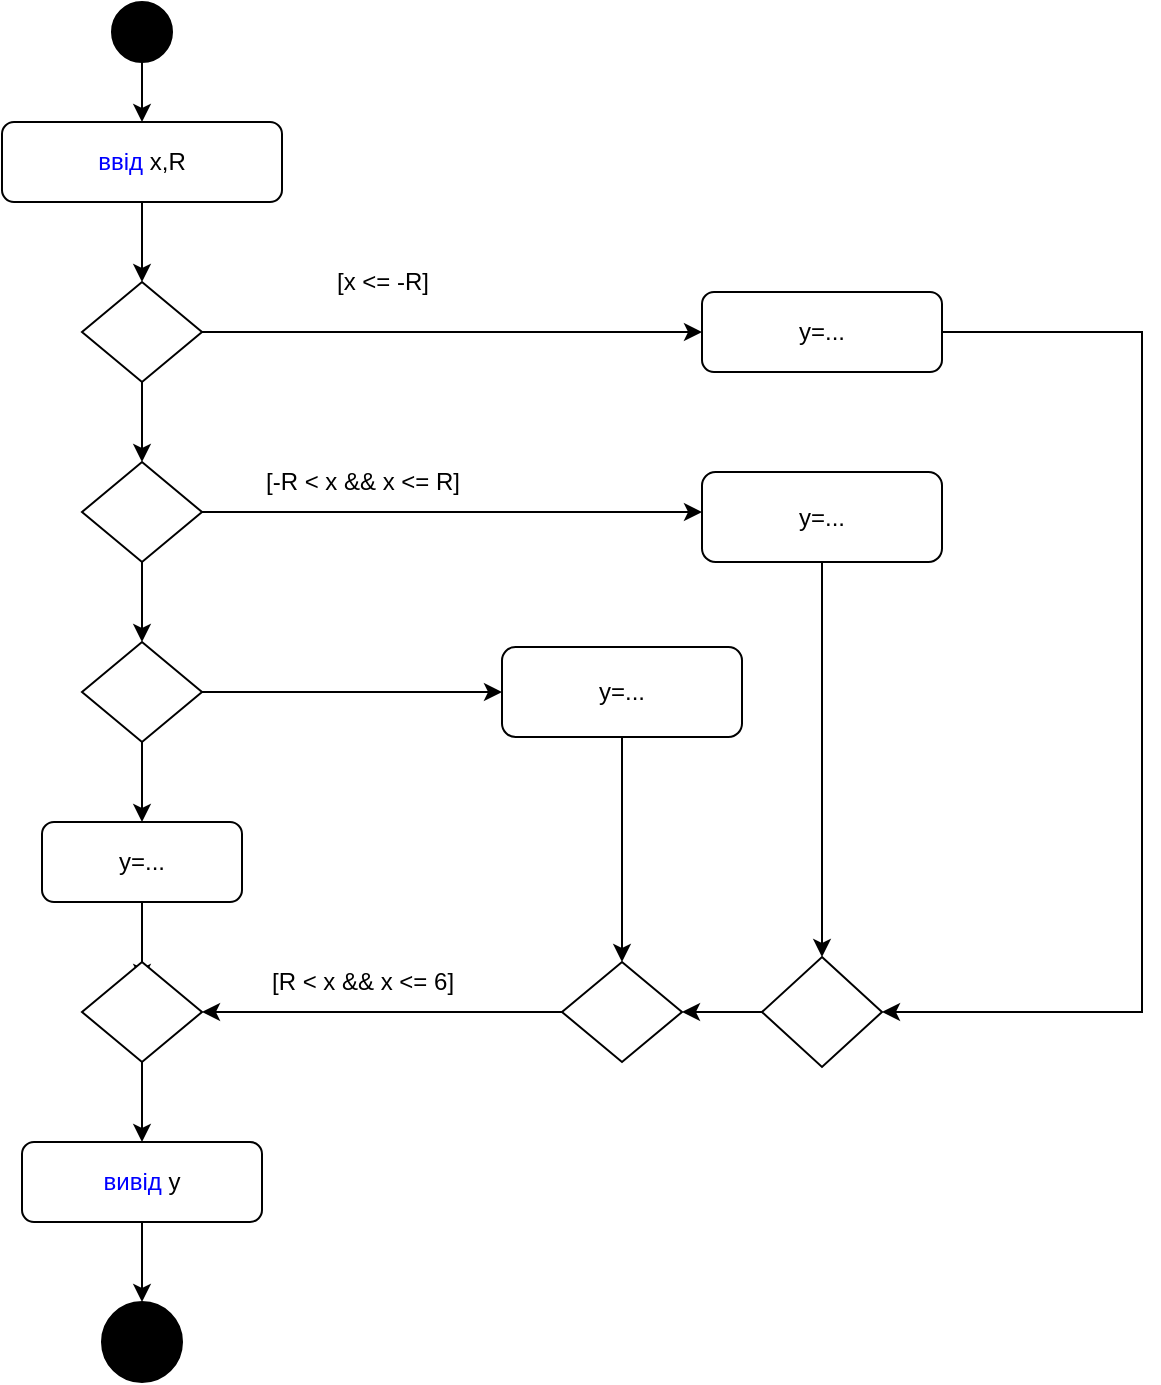 <mxfile version="13.7.9" type="device"><diagram id="N7ki5NSHRTICfG7zrACu" name="Сторінка-1"><mxGraphModel dx="1086" dy="626" grid="1" gridSize="10" guides="1" tooltips="1" connect="1" arrows="1" fold="1" page="1" pageScale="1" pageWidth="827" pageHeight="1169" math="0" shadow="0"><root><mxCell id="0"/><mxCell id="1" parent="0"/><mxCell id="q_ROdc-dBFo0VmJRZEFx-2" style="edgeStyle=orthogonalEdgeStyle;rounded=0;orthogonalLoop=1;jettySize=auto;html=1;" edge="1" parent="1" source="q_ROdc-dBFo0VmJRZEFx-1"><mxGeometry relative="1" as="geometry"><mxPoint x="200" y="110" as="targetPoint"/></mxGeometry></mxCell><mxCell id="q_ROdc-dBFo0VmJRZEFx-1" value="" style="ellipse;whiteSpace=wrap;html=1;aspect=fixed;fillColor=#000000;" vertex="1" parent="1"><mxGeometry x="185" y="50" width="30" height="30" as="geometry"/></mxCell><mxCell id="q_ROdc-dBFo0VmJRZEFx-4" style="edgeStyle=orthogonalEdgeStyle;rounded=0;orthogonalLoop=1;jettySize=auto;html=1;" edge="1" parent="1" source="q_ROdc-dBFo0VmJRZEFx-3"><mxGeometry relative="1" as="geometry"><mxPoint x="200" y="190" as="targetPoint"/></mxGeometry></mxCell><mxCell id="q_ROdc-dBFo0VmJRZEFx-3" value="&lt;font color=&quot;#0000ff&quot;&gt;ввід&lt;/font&gt; x,R" style="rounded=1;whiteSpace=wrap;html=1;fillColor=#FFFFFF;" vertex="1" parent="1"><mxGeometry x="130" y="110" width="140" height="40" as="geometry"/></mxCell><mxCell id="q_ROdc-dBFo0VmJRZEFx-6" style="edgeStyle=orthogonalEdgeStyle;rounded=0;orthogonalLoop=1;jettySize=auto;html=1;" edge="1" parent="1" source="q_ROdc-dBFo0VmJRZEFx-5"><mxGeometry relative="1" as="geometry"><mxPoint x="480" y="215" as="targetPoint"/></mxGeometry></mxCell><mxCell id="q_ROdc-dBFo0VmJRZEFx-8" style="edgeStyle=orthogonalEdgeStyle;rounded=0;orthogonalLoop=1;jettySize=auto;html=1;" edge="1" parent="1" source="q_ROdc-dBFo0VmJRZEFx-5"><mxGeometry relative="1" as="geometry"><mxPoint x="200" y="280" as="targetPoint"/></mxGeometry></mxCell><mxCell id="q_ROdc-dBFo0VmJRZEFx-5" value="" style="rhombus;whiteSpace=wrap;html=1;fillColor=#FFFFFF;" vertex="1" parent="1"><mxGeometry x="170" y="190" width="60" height="50" as="geometry"/></mxCell><mxCell id="q_ROdc-dBFo0VmJRZEFx-25" style="edgeStyle=orthogonalEdgeStyle;rounded=0;orthogonalLoop=1;jettySize=auto;html=1;entryX=1;entryY=0.5;entryDx=0;entryDy=0;" edge="1" parent="1" source="q_ROdc-dBFo0VmJRZEFx-7" target="q_ROdc-dBFo0VmJRZEFx-23"><mxGeometry relative="1" as="geometry"><mxPoint x="680" y="510" as="targetPoint"/><Array as="points"><mxPoint x="700" y="215"/><mxPoint x="700" y="555"/></Array></mxGeometry></mxCell><mxCell id="q_ROdc-dBFo0VmJRZEFx-7" value="y=..." style="rounded=1;whiteSpace=wrap;html=1;fillColor=#FFFFFF;" vertex="1" parent="1"><mxGeometry x="480" y="195" width="120" height="40" as="geometry"/></mxCell><mxCell id="q_ROdc-dBFo0VmJRZEFx-10" style="edgeStyle=orthogonalEdgeStyle;rounded=0;orthogonalLoop=1;jettySize=auto;html=1;" edge="1" parent="1" source="q_ROdc-dBFo0VmJRZEFx-9"><mxGeometry relative="1" as="geometry"><mxPoint x="480" y="305" as="targetPoint"/></mxGeometry></mxCell><mxCell id="q_ROdc-dBFo0VmJRZEFx-12" style="edgeStyle=orthogonalEdgeStyle;rounded=0;orthogonalLoop=1;jettySize=auto;html=1;" edge="1" parent="1" source="q_ROdc-dBFo0VmJRZEFx-9"><mxGeometry relative="1" as="geometry"><mxPoint x="200" y="370" as="targetPoint"/></mxGeometry></mxCell><mxCell id="q_ROdc-dBFo0VmJRZEFx-9" value="" style="rhombus;whiteSpace=wrap;html=1;fillColor=#FFFFFF;" vertex="1" parent="1"><mxGeometry x="170" y="280" width="60" height="50" as="geometry"/></mxCell><mxCell id="q_ROdc-dBFo0VmJRZEFx-20" style="edgeStyle=orthogonalEdgeStyle;rounded=0;orthogonalLoop=1;jettySize=auto;html=1;entryX=0.5;entryY=0;entryDx=0;entryDy=0;" edge="1" parent="1" source="q_ROdc-dBFo0VmJRZEFx-11" target="q_ROdc-dBFo0VmJRZEFx-23"><mxGeometry relative="1" as="geometry"><mxPoint x="540" y="470" as="targetPoint"/></mxGeometry></mxCell><mxCell id="q_ROdc-dBFo0VmJRZEFx-11" value="y=..." style="rounded=1;whiteSpace=wrap;html=1;fillColor=#FFFFFF;" vertex="1" parent="1"><mxGeometry x="480" y="285" width="120" height="45" as="geometry"/></mxCell><mxCell id="q_ROdc-dBFo0VmJRZEFx-14" style="edgeStyle=orthogonalEdgeStyle;rounded=0;orthogonalLoop=1;jettySize=auto;html=1;" edge="1" parent="1" source="q_ROdc-dBFo0VmJRZEFx-13"><mxGeometry relative="1" as="geometry"><mxPoint x="380" y="395" as="targetPoint"/></mxGeometry></mxCell><mxCell id="q_ROdc-dBFo0VmJRZEFx-16" style="edgeStyle=orthogonalEdgeStyle;rounded=0;orthogonalLoop=1;jettySize=auto;html=1;" edge="1" parent="1" source="q_ROdc-dBFo0VmJRZEFx-13"><mxGeometry relative="1" as="geometry"><mxPoint x="200" y="460" as="targetPoint"/></mxGeometry></mxCell><mxCell id="q_ROdc-dBFo0VmJRZEFx-13" value="" style="rhombus;whiteSpace=wrap;html=1;fillColor=#FFFFFF;" vertex="1" parent="1"><mxGeometry x="170" y="370" width="60" height="50" as="geometry"/></mxCell><mxCell id="q_ROdc-dBFo0VmJRZEFx-21" style="edgeStyle=orthogonalEdgeStyle;rounded=0;orthogonalLoop=1;jettySize=auto;html=1;entryX=0.5;entryY=0;entryDx=0;entryDy=0;" edge="1" parent="1" source="q_ROdc-dBFo0VmJRZEFx-15" target="q_ROdc-dBFo0VmJRZEFx-22"><mxGeometry relative="1" as="geometry"><mxPoint x="440" y="480" as="targetPoint"/></mxGeometry></mxCell><mxCell id="q_ROdc-dBFo0VmJRZEFx-15" value="y=..." style="rounded=1;whiteSpace=wrap;html=1;fillColor=#FFFFFF;" vertex="1" parent="1"><mxGeometry x="380" y="372.5" width="120" height="45" as="geometry"/></mxCell><mxCell id="q_ROdc-dBFo0VmJRZEFx-18" style="edgeStyle=orthogonalEdgeStyle;rounded=0;orthogonalLoop=1;jettySize=auto;html=1;" edge="1" parent="1" source="q_ROdc-dBFo0VmJRZEFx-17"><mxGeometry relative="1" as="geometry"><mxPoint x="200" y="540" as="targetPoint"/></mxGeometry></mxCell><mxCell id="q_ROdc-dBFo0VmJRZEFx-17" value="y=..." style="rounded=1;whiteSpace=wrap;html=1;fillColor=#FFFFFF;" vertex="1" parent="1"><mxGeometry x="150" y="460" width="100" height="40" as="geometry"/></mxCell><mxCell id="q_ROdc-dBFo0VmJRZEFx-27" style="edgeStyle=orthogonalEdgeStyle;rounded=0;orthogonalLoop=1;jettySize=auto;html=1;" edge="1" parent="1" source="q_ROdc-dBFo0VmJRZEFx-19"><mxGeometry relative="1" as="geometry"><mxPoint x="200" y="620" as="targetPoint"/></mxGeometry></mxCell><mxCell id="q_ROdc-dBFo0VmJRZEFx-19" value="" style="rhombus;whiteSpace=wrap;html=1;fillColor=#FFFFFF;" vertex="1" parent="1"><mxGeometry x="170" y="530" width="60" height="50" as="geometry"/></mxCell><mxCell id="q_ROdc-dBFo0VmJRZEFx-26" style="edgeStyle=orthogonalEdgeStyle;rounded=0;orthogonalLoop=1;jettySize=auto;html=1;entryX=1;entryY=0.5;entryDx=0;entryDy=0;" edge="1" parent="1" source="q_ROdc-dBFo0VmJRZEFx-22" target="q_ROdc-dBFo0VmJRZEFx-19"><mxGeometry relative="1" as="geometry"/></mxCell><mxCell id="q_ROdc-dBFo0VmJRZEFx-22" value="" style="rhombus;whiteSpace=wrap;html=1;fillColor=#FFFFFF;" vertex="1" parent="1"><mxGeometry x="410" y="530" width="60" height="50" as="geometry"/></mxCell><mxCell id="q_ROdc-dBFo0VmJRZEFx-24" style="edgeStyle=orthogonalEdgeStyle;rounded=0;orthogonalLoop=1;jettySize=auto;html=1;entryX=1;entryY=0.5;entryDx=0;entryDy=0;" edge="1" parent="1" source="q_ROdc-dBFo0VmJRZEFx-23" target="q_ROdc-dBFo0VmJRZEFx-22"><mxGeometry relative="1" as="geometry"/></mxCell><mxCell id="q_ROdc-dBFo0VmJRZEFx-23" value="" style="rhombus;whiteSpace=wrap;html=1;fillColor=#FFFFFF;" vertex="1" parent="1"><mxGeometry x="510" y="527.5" width="60" height="55" as="geometry"/></mxCell><mxCell id="q_ROdc-dBFo0VmJRZEFx-29" style="edgeStyle=orthogonalEdgeStyle;rounded=0;orthogonalLoop=1;jettySize=auto;html=1;" edge="1" parent="1" source="q_ROdc-dBFo0VmJRZEFx-28"><mxGeometry relative="1" as="geometry"><mxPoint x="200" y="700" as="targetPoint"/></mxGeometry></mxCell><mxCell id="q_ROdc-dBFo0VmJRZEFx-28" value="&lt;font color=&quot;#0000ff&quot;&gt;вивід &lt;/font&gt;y" style="rounded=1;whiteSpace=wrap;html=1;fillColor=#FFFFFF;" vertex="1" parent="1"><mxGeometry x="140" y="620" width="120" height="40" as="geometry"/></mxCell><mxCell id="q_ROdc-dBFo0VmJRZEFx-31" value="[x &amp;lt;= -R]" style="text;html=1;align=center;verticalAlign=middle;resizable=0;points=[];autosize=1;" vertex="1" parent="1"><mxGeometry x="290" y="180" width="60" height="20" as="geometry"/></mxCell><mxCell id="q_ROdc-dBFo0VmJRZEFx-32" value="[-R &amp;lt; x &amp;amp;&amp;amp; x &amp;lt;= R]" style="text;html=1;align=center;verticalAlign=middle;resizable=0;points=[];autosize=1;" vertex="1" parent="1"><mxGeometry x="255" y="280" width="110" height="20" as="geometry"/></mxCell><mxCell id="q_ROdc-dBFo0VmJRZEFx-33" value="[R &amp;lt; x &amp;amp;&amp;amp; x &amp;lt;= 6]" style="text;html=1;align=center;verticalAlign=middle;resizable=0;points=[];autosize=1;" vertex="1" parent="1"><mxGeometry x="255" y="530" width="110" height="20" as="geometry"/></mxCell><mxCell id="q_ROdc-dBFo0VmJRZEFx-35" value="" style="ellipse;shape=doubleEllipse;whiteSpace=wrap;html=1;aspect=fixed;fillColor=#000000;" vertex="1" parent="1"><mxGeometry x="180" y="700" width="40" height="40" as="geometry"/></mxCell></root></mxGraphModel></diagram></mxfile>